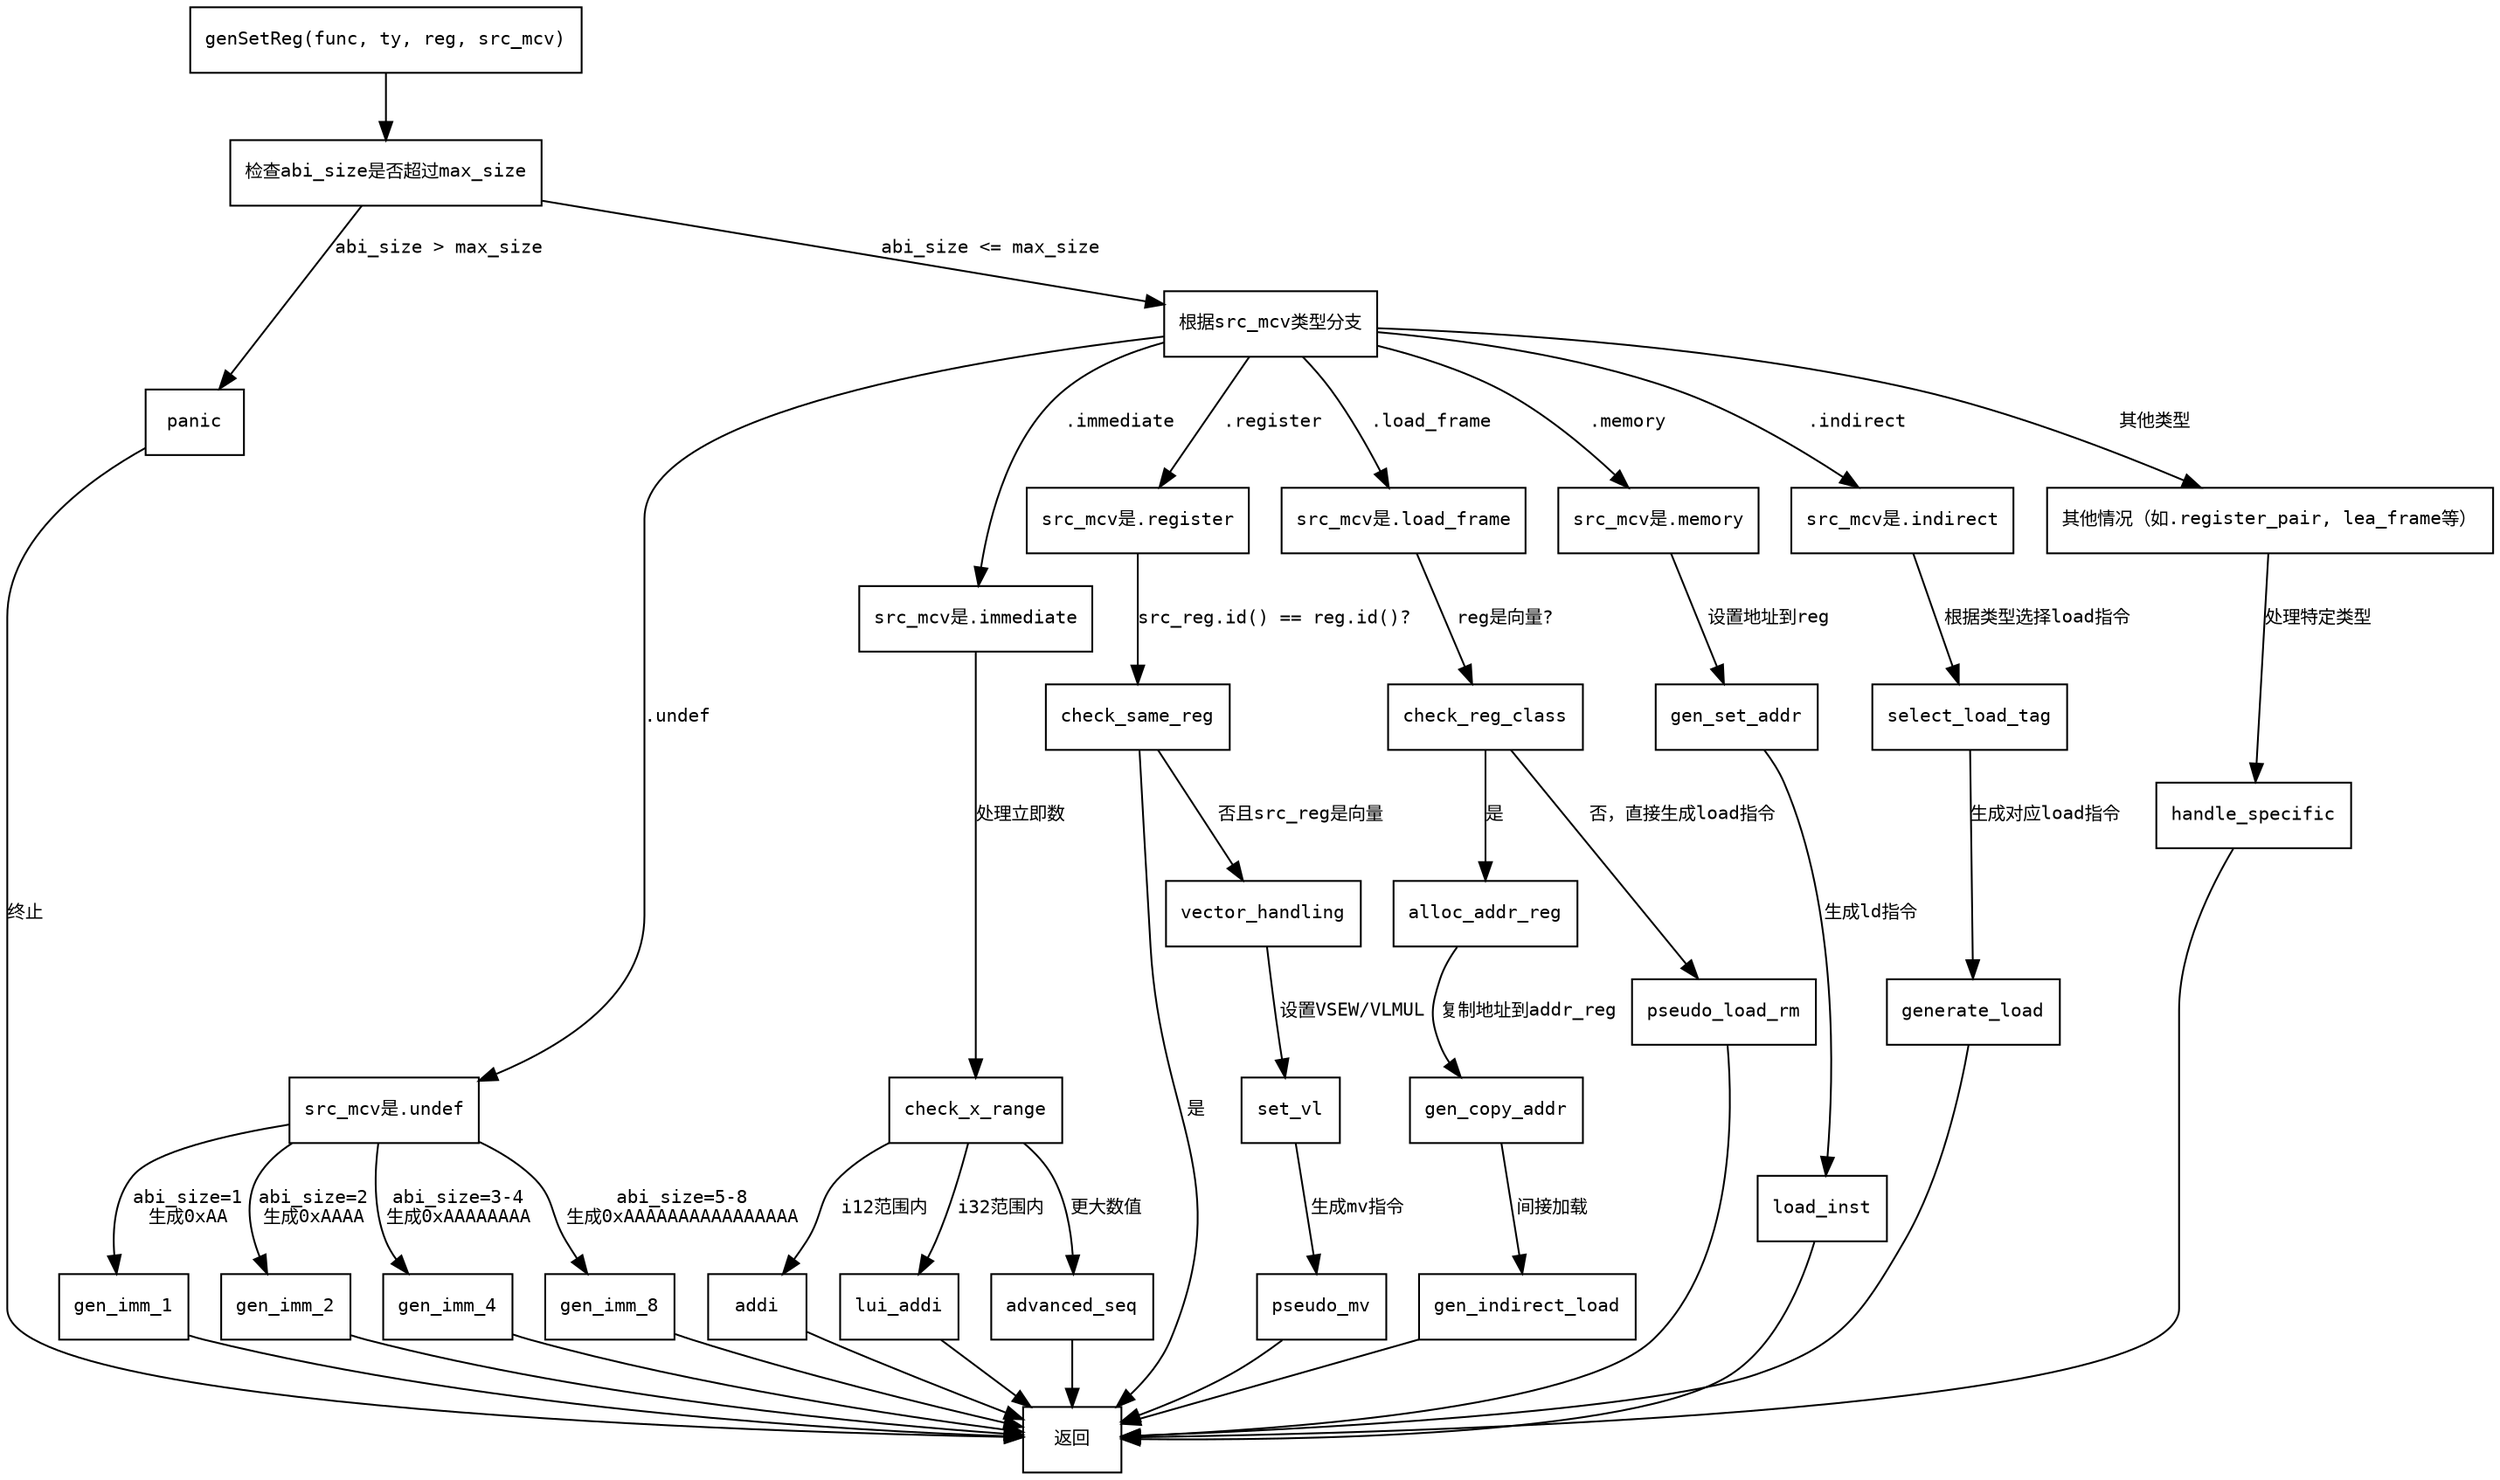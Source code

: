 
digraph flowchart {
    node [shape=rectangle, fontname="Courier", fontsize=10];
    edge [fontname="Courier", fontsize=10];

    start [label="genSetReg(func, ty, reg, src_mcv)"];
    check_abi_size [label="检查abi_size是否超过max_size"];
    panic [label="panic"];
    switch_src_mcv [label="根据src_mcv类型分支"];
    undef_case [label="src_mcv是.undef"];
    immediate_case [label="src_mcv是.immediate"];
    register_case [label="src_mcv是.register"];
    load_frame_case [label="src_mcv是.load_frame"];
    memory_case [label="src_mcv是.memory"];
    indirect_case [label="src_mcv是.indirect"];
    other_cases [label="其他情况（如.register_pair, lea_frame等）"];
    end [label="返回"];

    start -> check_abi_size;
    check_abi_size -> panic [label="abi_size > max_size"];
    check_abi_size -> switch_src_mcv [label="abi_size <= max_size"];

    switch_src_mcv -> undef_case [label=".undef"];
    switch_src_mcv -> immediate_case [label=".immediate"];
    switch_src_mcv -> register_case [label=".register"];
    switch_src_mcv -> load_frame_case [label=".load_frame"];
    switch_src_mcv -> memory_case [label=".memory"];
    switch_src_mcv -> indirect_case [label=".indirect"];
    switch_src_mcv -> other_cases [label="其他类型"];

    undef_case -> gen_imm_1 [label="abi_size=1\n生成0xAA"];
    undef_case -> gen_imm_2 [label="abi_size=2\n生成0xAAAA"];
    undef_case -> gen_imm_4 [label="abi_size=3-4\n生成0xAAAAAAAA"];
    undef_case -> gen_imm_8 [label="abi_size=5-8\n生成0xAAAAAAAAAAAAAAAA"];
    gen_imm_1 -> end;
    gen_imm_2 -> end;
    gen_imm_4 -> end;
    gen_imm_8 -> end;

    immediate_case -> check_x_range [label="处理立即数"];
    check_x_range -> addi [label="i12范围内"];
    check_x_range -> lui_addi [label="i32范围内"];
    check_x_range -> advanced_seq [label="更大数值"];
    addi -> end;
    lui_addi -> end;
    advanced_seq -> end;

    register_case -> check_same_reg [label="src_reg.id() == reg.id()?"];
    check_same_reg -> end [label="是"];
    check_same_reg -> vector_handling [label="否且src_reg是向量"];
    vector_handling -> set_vl [label="设置VSEW/VLMUL"];
    set_vl -> pseudo_mv [label="生成mv指令"];
    pseudo_mv -> end;

    load_frame_case -> check_reg_class [label="reg是向量?"];
    check_reg_class -> alloc_addr_reg [label="是"];
    alloc_addr_reg -> gen_copy_addr [label="复制地址到addr_reg"];
    gen_copy_addr -> gen_indirect_load [label="间接加载"];
    check_reg_class -> pseudo_load_rm [label="否，直接生成load指令"];
    gen_indirect_load -> end;
    pseudo_load_rm -> end;

    memory_case -> gen_set_addr [label="设置地址到reg"];
    gen_set_addr -> load_inst [label="生成ld指令"];
    load_inst -> end;

    indirect_case -> select_load_tag [label="根据类型选择load指令"];
    select_load_tag -> generate_load [label="生成对应load指令"];
    generate_load -> end;

    other_cases -> handle_specific [label="处理特定类型"];
    handle_specific -> end;

    panic -> end [label="终止"];
}
